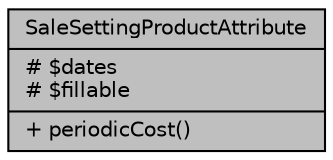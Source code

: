 digraph "SaleSettingProductAttribute"
{
 // LATEX_PDF_SIZE
  bgcolor="transparent";
  edge [fontname="Helvetica",fontsize="10",labelfontname="Helvetica",labelfontsize="10"];
  node [fontname="Helvetica",fontsize="10",shape=record];
  Node1 [label="{SaleSettingProductAttribute\n|# $dates\l# $fillable\l|+ periodicCost()\l}",height=0.2,width=0.4,color="black", fillcolor="grey75", style="filled", fontcolor="black",tooltip="Modelo para la gestión de los atributos asociados a un producto."];
}
